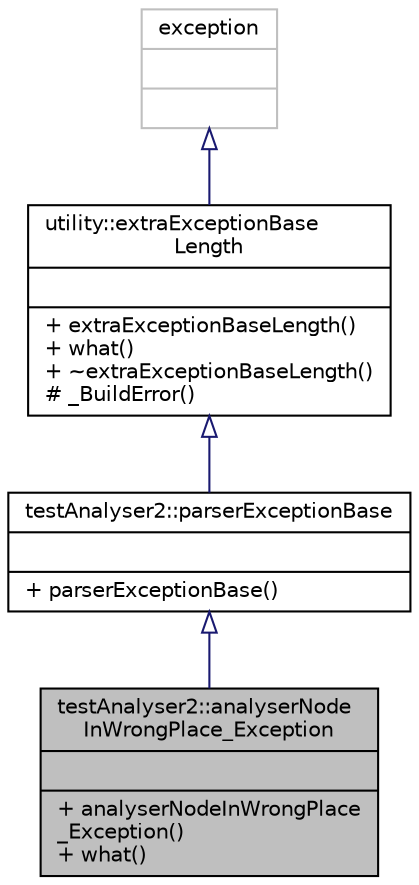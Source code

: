 digraph "testAnalyser2::analyserNodeInWrongPlace_Exception"
{
 // INTERACTIVE_SVG=YES
 // LATEX_PDF_SIZE
  edge [fontname="Helvetica",fontsize="10",labelfontname="Helvetica",labelfontsize="10"];
  node [fontname="Helvetica",fontsize="10",shape=record];
  Node4 [label="{testAnalyser2::analyserNode\lInWrongPlace_Exception\n||+ analyserNodeInWrongPlace\l_Exception()\l+ what()\l}",height=0.2,width=0.4,color="black", fillcolor="grey75", style="filled", fontcolor="black",tooltip="The node just found is not at all in the correct place/between the correct tags e...."];
  Node5 -> Node4 [dir="back",color="midnightblue",fontsize="10",style="solid",arrowtail="onormal"];
  Node5 [label="{testAnalyser2::parserExceptionBase\n||+ parserExceptionBase()\l}",height=0.2,width=0.4,color="black", fillcolor="white", style="filled",URL="$d9/df9/classtestAnalyser2_1_1parserExceptionBase.html",tooltip=" "];
  Node6 -> Node5 [dir="back",color="midnightblue",fontsize="10",style="solid",arrowtail="onormal"];
  Node6 [label="{utility::extraExceptionBase\lLength\n||+ extraExceptionBaseLength()\l+ what()\l+ ~extraExceptionBaseLength()\l# _BuildError()\l}",height=0.2,width=0.4,color="black", fillcolor="white", style="filled",URL="$de/d02/classutility_1_1extraExceptionBaseLength.html",tooltip="Base analyser exception class."];
  Node7 -> Node6 [dir="back",color="midnightblue",fontsize="10",style="solid",arrowtail="onormal"];
  Node7 [label="{exception\n||}",height=0.2,width=0.4,color="grey75", fillcolor="white", style="filled",tooltip=" "];
}
